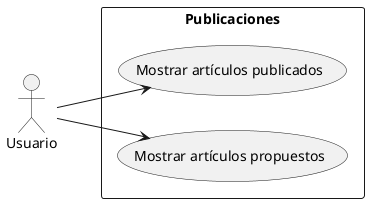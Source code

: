 @startuml publications
left to right direction
actor Usuario
rectangle "Publicaciones" {        
    Usuario --> (Mostrar artículos publicados)
    Usuario --> (Mostrar artículos propuestos)
}
@enduml
